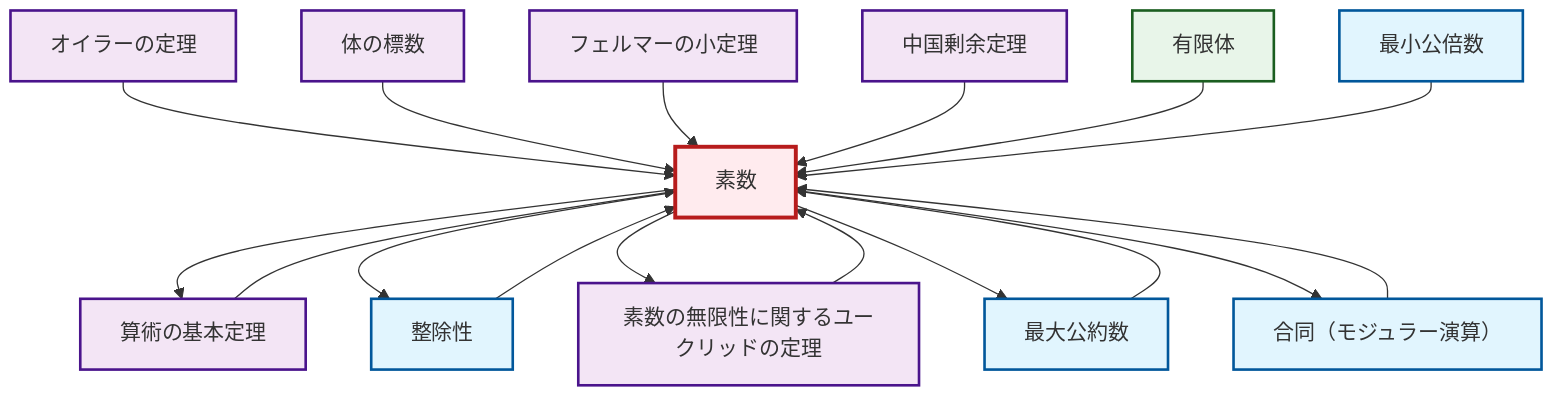 graph TD
    classDef definition fill:#e1f5fe,stroke:#01579b,stroke-width:2px
    classDef theorem fill:#f3e5f5,stroke:#4a148c,stroke-width:2px
    classDef axiom fill:#fff3e0,stroke:#e65100,stroke-width:2px
    classDef example fill:#e8f5e9,stroke:#1b5e20,stroke-width:2px
    classDef current fill:#ffebee,stroke:#b71c1c,stroke-width:3px
    def-prime["素数"]:::definition
    def-congruence["合同（モジュラー演算）"]:::definition
    thm-euler["オイラーの定理"]:::theorem
    thm-euclid-infinitude-primes["素数の無限性に関するユークリッドの定理"]:::theorem
    thm-field-characteristic["体の標数"]:::theorem
    def-gcd["最大公約数"]:::definition
    def-divisibility["整除性"]:::definition
    thm-fundamental-arithmetic["算術の基本定理"]:::theorem
    thm-fermat-little["フェルマーの小定理"]:::theorem
    def-lcm["最小公倍数"]:::definition
    ex-finite-field["有限体"]:::example
    thm-chinese-remainder["中国剰余定理"]:::theorem
    thm-euler --> def-prime
    thm-field-characteristic --> def-prime
    def-prime --> thm-fundamental-arithmetic
    def-prime --> def-divisibility
    def-divisibility --> def-prime
    thm-euclid-infinitude-primes --> def-prime
    def-prime --> thm-euclid-infinitude-primes
    def-prime --> def-gcd
    thm-fermat-little --> def-prime
    thm-fundamental-arithmetic --> def-prime
    def-prime --> def-congruence
    def-congruence --> def-prime
    thm-chinese-remainder --> def-prime
    def-gcd --> def-prime
    ex-finite-field --> def-prime
    def-lcm --> def-prime
    class def-prime current